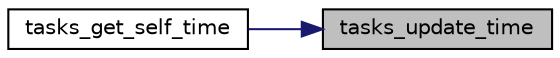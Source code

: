 digraph "tasks_update_time"
{
 // LATEX_PDF_SIZE
  edge [fontname="Helvetica",fontsize="10",labelfontname="Helvetica",labelfontsize="10"];
  node [fontname="Helvetica",fontsize="10",shape=record];
  rankdir="RL";
  Node1 [label="tasks_update_time",height=0.2,width=0.4,color="black", fillcolor="grey75", style="filled", fontcolor="black",tooltip=" "];
  Node1 -> Node2 [dir="back",color="midnightblue",fontsize="10",style="solid",fontname="Helvetica"];
  Node2 [label="tasks_get_self_time",height=0.2,width=0.4,color="black", fillcolor="white", style="filled",URL="$d2/dbd/tasks_8hpp.html#abb605ae845f610f55e83c3ce80750355",tooltip="Returns the lifetime of the current task (in nanoseconds)."];
}
